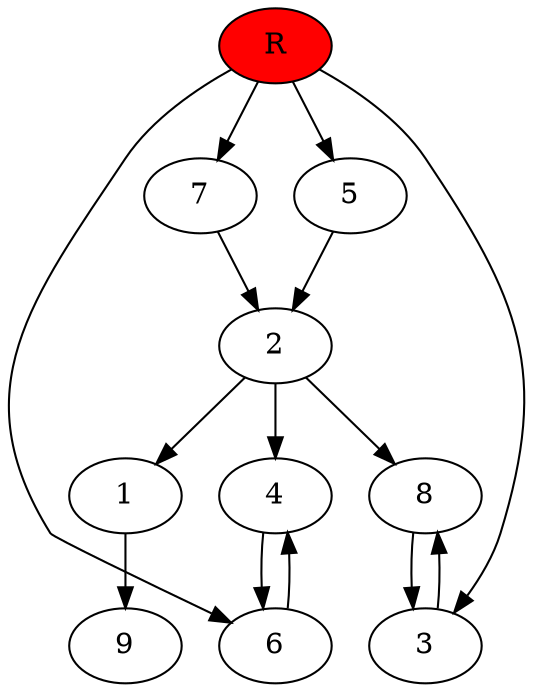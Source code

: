 digraph prb27588 {
	1
	2
	3
	4
	5
	6
	7
	8
	R [fillcolor="#ff0000" style=filled]
	1 -> 9
	2 -> 1
	2 -> 4
	2 -> 8
	3 -> 8
	4 -> 6
	5 -> 2
	6 -> 4
	7 -> 2
	8 -> 3
	R -> 3
	R -> 5
	R -> 6
	R -> 7
}

